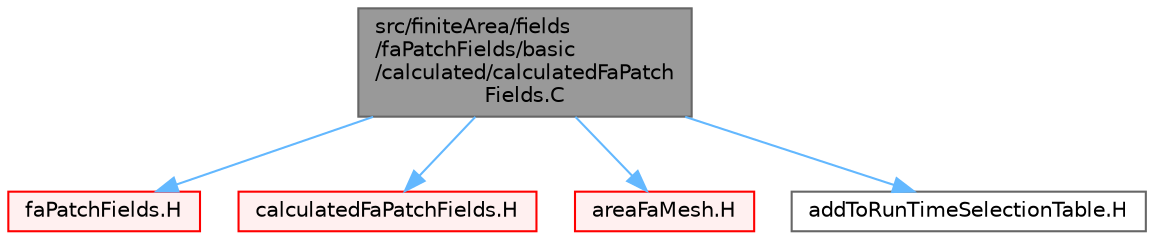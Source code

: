 digraph "src/finiteArea/fields/faPatchFields/basic/calculated/calculatedFaPatchFields.C"
{
 // LATEX_PDF_SIZE
  bgcolor="transparent";
  edge [fontname=Helvetica,fontsize=10,labelfontname=Helvetica,labelfontsize=10];
  node [fontname=Helvetica,fontsize=10,shape=box,height=0.2,width=0.4];
  Node1 [id="Node000001",label="src/finiteArea/fields\l/faPatchFields/basic\l/calculated/calculatedFaPatch\lFields.C",height=0.2,width=0.4,color="gray40", fillcolor="grey60", style="filled", fontcolor="black",tooltip=" "];
  Node1 -> Node2 [id="edge1_Node000001_Node000002",color="steelblue1",style="solid",tooltip=" "];
  Node2 [id="Node000002",label="faPatchFields.H",height=0.2,width=0.4,color="red", fillcolor="#FFF0F0", style="filled",URL="$faPatchFields_8H.html",tooltip="Declarations for faPatchField types."];
  Node1 -> Node239 [id="edge2_Node000001_Node000239",color="steelblue1",style="solid",tooltip=" "];
  Node239 [id="Node000239",label="calculatedFaPatchFields.H",height=0.2,width=0.4,color="red", fillcolor="#FFF0F0", style="filled",URL="$calculatedFaPatchFields_8H.html",tooltip=" "];
  Node1 -> Node241 [id="edge3_Node000001_Node000241",color="steelblue1",style="solid",tooltip=" "];
  Node241 [id="Node000241",label="areaFaMesh.H",height=0.2,width=0.4,color="red", fillcolor="#FFF0F0", style="filled",URL="$areaFaMesh_8H.html",tooltip=" "];
  Node1 -> Node358 [id="edge4_Node000001_Node000358",color="steelblue1",style="solid",tooltip=" "];
  Node358 [id="Node000358",label="addToRunTimeSelectionTable.H",height=0.2,width=0.4,color="grey40", fillcolor="white", style="filled",URL="$addToRunTimeSelectionTable_8H.html",tooltip="Macros for easy insertion into run-time selection tables."];
}
